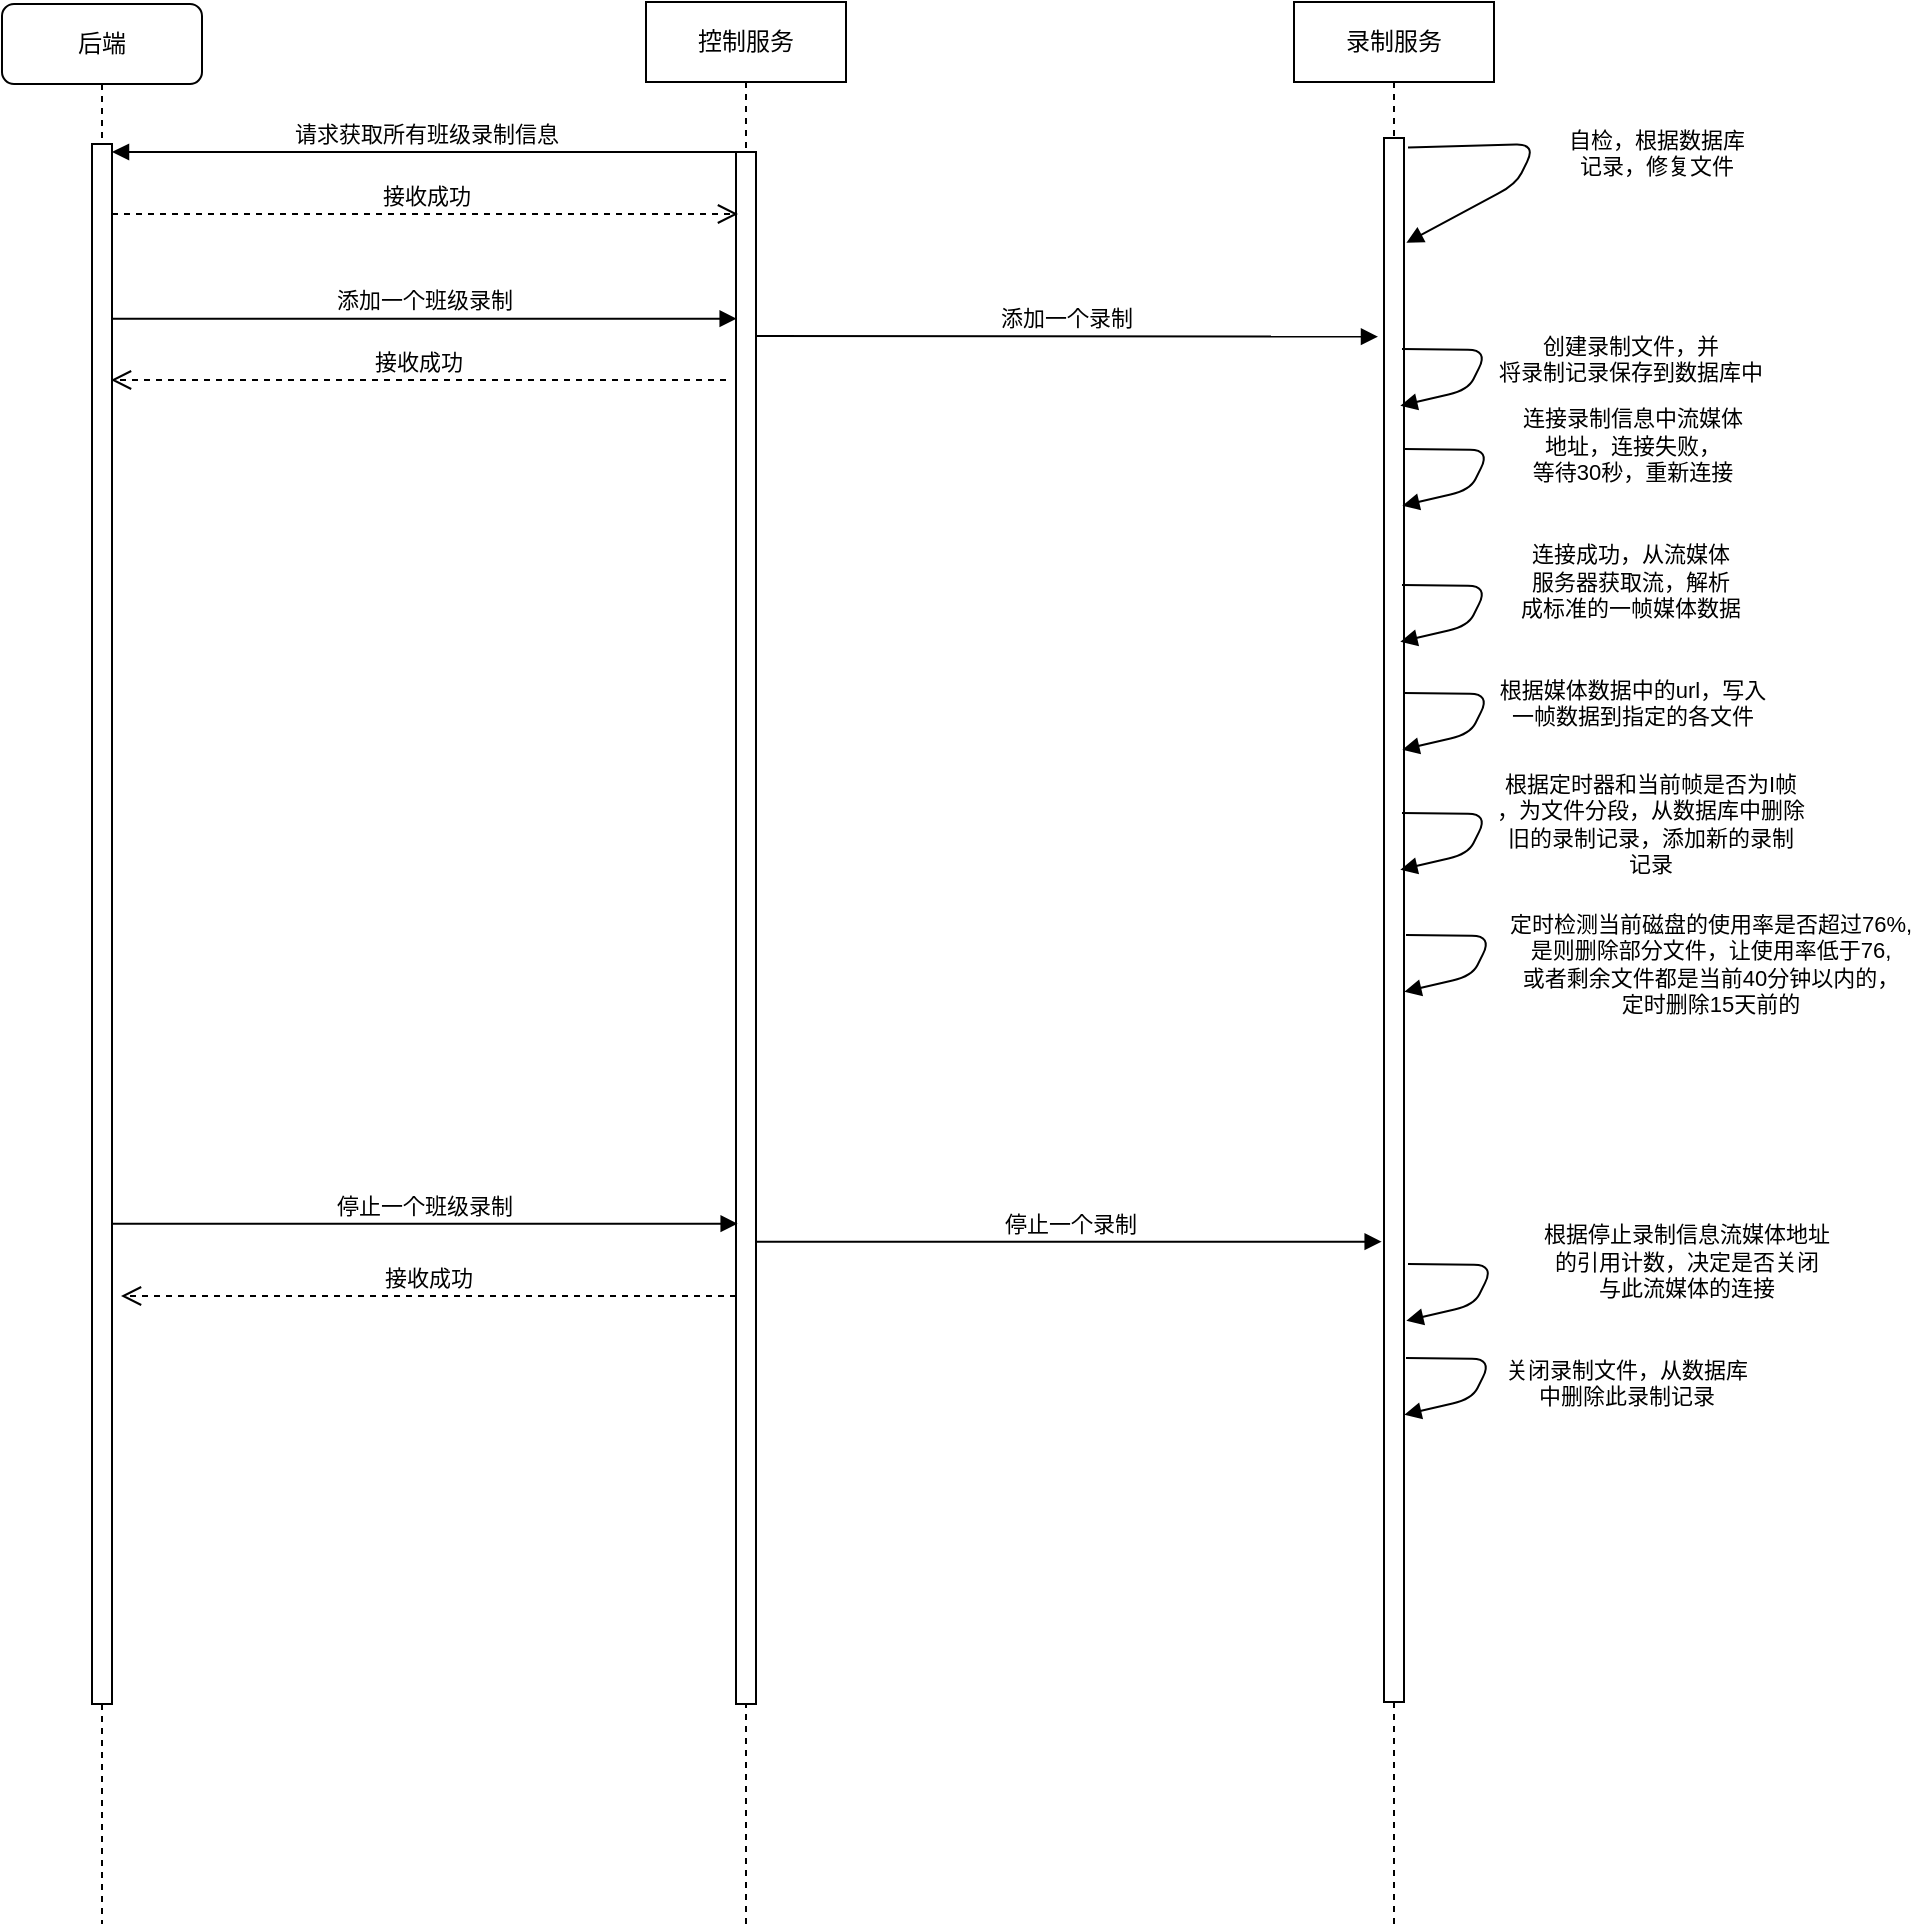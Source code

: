 <mxfile version="10.6.9" type="github"><diagram name="Page-1" id="13e1069c-82ec-6db2-03f1-153e76fe0fe0"><mxGraphModel dx="1634" dy="1621" grid="1" gridSize="10" guides="1" tooltips="1" connect="1" arrows="1" fold="1" page="1" pageScale="1" pageWidth="1100" pageHeight="850" background="#ffffff" math="0" shadow="0"><root><mxCell id="0"/><mxCell id="1" parent="0"/><mxCell id="h8kPWCYJIbzorXWL2RTq-9" value="控制服务" style="shape=umlLifeline;perimeter=lifelinePerimeter;whiteSpace=wrap;html=1;container=1;collapsible=0;recursiveResize=0;outlineConnect=0;" vertex="1" parent="1"><mxGeometry x="350" y="-1" width="100" height="961" as="geometry"/></mxCell><mxCell id="fdlwWo933wUxKs2T_xpk-1" value="后端" style="shape=umlLifeline;perimeter=lifelinePerimeter;whiteSpace=wrap;html=1;container=1;collapsible=0;recursiveResize=0;outlineConnect=0;rounded=1;shadow=0;comic=0;labelBackgroundColor=none;strokeColor=#000000;strokeWidth=1;fillColor=#FFFFFF;fontFamily=Verdana;fontSize=12;fontColor=#000000;align=center;size=40;" parent="1" vertex="1"><mxGeometry x="28" width="100" height="960" as="geometry"/></mxCell><mxCell id="fdlwWo933wUxKs2T_xpk-2" value="" style="html=1;points=[];perimeter=orthogonalPerimeter;rounded=0;shadow=0;comic=0;labelBackgroundColor=none;strokeColor=#000000;strokeWidth=1;fillColor=#FFFFFF;fontFamily=Verdana;fontSize=12;fontColor=#000000;align=center;" parent="fdlwWo933wUxKs2T_xpk-1" vertex="1"><mxGeometry x="45" y="70" width="10" height="780" as="geometry"/></mxCell><mxCell id="h8kPWCYJIbzorXWL2RTq-8" value="" style="html=1;points=[];perimeter=orthogonalPerimeter;rounded=0;shadow=0;comic=0;labelBackgroundColor=none;strokeColor=#000000;strokeWidth=1;fillColor=#FFFFFF;fontFamily=Verdana;fontSize=12;fontColor=#000000;align=center;" vertex="1" parent="1"><mxGeometry x="395" y="74" width="10" height="776" as="geometry"/></mxCell><mxCell id="h8kPWCYJIbzorXWL2RTq-11" value="录制服务" style="shape=umlLifeline;perimeter=lifelinePerimeter;whiteSpace=wrap;html=1;container=1;collapsible=0;recursiveResize=0;outlineConnect=0;" vertex="1" parent="1"><mxGeometry x="674" y="-1" width="100" height="961" as="geometry"/></mxCell><mxCell id="h8kPWCYJIbzorXWL2RTq-12" value="" style="html=1;points=[];perimeter=orthogonalPerimeter;rounded=0;shadow=0;comic=0;labelBackgroundColor=none;strokeColor=#000000;strokeWidth=1;fillColor=#FFFFFF;fontFamily=Verdana;fontSize=12;fontColor=#000000;align=center;" vertex="1" parent="h8kPWCYJIbzorXWL2RTq-11"><mxGeometry x="45" y="68" width="10" height="782" as="geometry"/></mxCell><mxCell id="h8kPWCYJIbzorXWL2RTq-16" value="&lt;div&gt;自检，根据数据库&lt;/div&gt;&lt;div&gt;记录，修复文件&lt;/div&gt;" style="html=1;verticalAlign=bottom;endArrow=block;entryX=1.117;entryY=0.067;entryDx=0;entryDy=0;entryPerimeter=0;exitX=1.2;exitY=0.006;exitDx=0;exitDy=0;exitPerimeter=0;" edge="1" parent="h8kPWCYJIbzorXWL2RTq-11" source="h8kPWCYJIbzorXWL2RTq-12" target="h8kPWCYJIbzorXWL2RTq-12"><mxGeometry x="-0.141" y="-63" width="80" relative="1" as="geometry"><mxPoint x="81" y="101" as="sourcePoint"/><mxPoint x="76" y="71" as="targetPoint"/><Array as="points"><mxPoint x="121" y="71"/><mxPoint x="111" y="91"/></Array><mxPoint x="116" y="48" as="offset"/></mxGeometry></mxCell><mxCell id="h8kPWCYJIbzorXWL2RTq-17" value="添加一个班级录制" style="html=1;verticalAlign=bottom;endArrow=block;entryX=0.033;entryY=0.078;entryDx=0;entryDy=0;entryPerimeter=0;" edge="1" parent="1"><mxGeometry width="80" relative="1" as="geometry"><mxPoint x="82.5" y="157.333" as="sourcePoint"/><mxPoint x="395.333" y="157.333" as="targetPoint"/></mxGeometry></mxCell><mxCell id="h8kPWCYJIbzorXWL2RTq-18" value="请求获取所有班级录制信息" style="html=1;verticalAlign=bottom;endArrow=block;exitX=0.117;exitY=0;exitDx=0;exitDy=0;exitPerimeter=0;" edge="1" parent="1" source="h8kPWCYJIbzorXWL2RTq-8" target="fdlwWo933wUxKs2T_xpk-2"><mxGeometry width="80" relative="1" as="geometry"><mxPoint x="240" y="70" as="sourcePoint"/><mxPoint x="320" y="70" as="targetPoint"/></mxGeometry></mxCell><mxCell id="h8kPWCYJIbzorXWL2RTq-19" value="接收成功" style="html=1;verticalAlign=bottom;endArrow=open;dashed=1;endSize=8;entryX=0.117;entryY=0.059;entryDx=0;entryDy=0;entryPerimeter=0;" edge="1" parent="1"><mxGeometry x="0.004" relative="1" as="geometry"><mxPoint x="83" y="105" as="sourcePoint"/><mxPoint x="396" y="105" as="targetPoint"/><mxPoint as="offset"/></mxGeometry></mxCell><mxCell id="h8kPWCYJIbzorXWL2RTq-20" value="添加一个录制" style="html=1;verticalAlign=bottom;endArrow=block;entryX=-0.3;entryY=0.127;entryDx=0;entryDy=0;entryPerimeter=0;" edge="1" parent="1" target="h8kPWCYJIbzorXWL2RTq-12"><mxGeometry width="80" relative="1" as="geometry"><mxPoint x="405" y="166" as="sourcePoint"/><mxPoint x="701.167" y="165.833" as="targetPoint"/></mxGeometry></mxCell><mxCell id="h8kPWCYJIbzorXWL2RTq-21" value="&lt;div&gt;创建录制文件，并&lt;/div&gt;&lt;div&gt;将录制记录保存到数据库中&lt;/div&gt;" style="html=1;verticalAlign=bottom;endArrow=block;entryX=1.117;entryY=0.067;entryDx=0;entryDy=0;entryPerimeter=0;exitX=1.2;exitY=0.006;exitDx=0;exitDy=0;exitPerimeter=0;" edge="1" parent="1"><mxGeometry x="-0.141" y="-74" width="80" relative="1" as="geometry"><mxPoint x="728" y="172.5" as="sourcePoint"/><mxPoint x="727.167" y="200.833" as="targetPoint"/><Array as="points"><mxPoint x="771" y="173"/><mxPoint x="761" y="193"/></Array><mxPoint x="137" y="53" as="offset"/></mxGeometry></mxCell><mxCell id="h8kPWCYJIbzorXWL2RTq-22" value="&lt;div&gt;连接录制信息中流媒体&lt;/div&gt;&lt;div&gt;地址，连接失败，&lt;/div&gt;&lt;div&gt;等待30秒，重新连接&lt;/div&gt;" style="html=1;verticalAlign=bottom;endArrow=block;entryX=1.117;entryY=0.067;entryDx=0;entryDy=0;entryPerimeter=0;exitX=1.2;exitY=0.006;exitDx=0;exitDy=0;exitPerimeter=0;" edge="1" parent="1"><mxGeometry x="-0.141" y="-74" width="80" relative="1" as="geometry"><mxPoint x="729" y="222.5" as="sourcePoint"/><mxPoint x="728.167" y="250.833" as="targetPoint"/><Array as="points"><mxPoint x="772" y="223"/><mxPoint x="762" y="243"/></Array><mxPoint x="137" y="53" as="offset"/></mxGeometry></mxCell><mxCell id="h8kPWCYJIbzorXWL2RTq-23" value="&lt;div&gt;连接成功，从流媒体&lt;/div&gt;&lt;div&gt;服务器获取流，解析&lt;/div&gt;&lt;div&gt;成标准的一帧媒体数据&lt;/div&gt;" style="html=1;verticalAlign=bottom;endArrow=block;entryX=1.117;entryY=0.067;entryDx=0;entryDy=0;entryPerimeter=0;exitX=1.2;exitY=0.006;exitDx=0;exitDy=0;exitPerimeter=0;" edge="1" parent="1"><mxGeometry x="-0.141" y="-74" width="80" relative="1" as="geometry"><mxPoint x="728" y="290.5" as="sourcePoint"/><mxPoint x="727.167" y="318.833" as="targetPoint"/><Array as="points"><mxPoint x="771" y="291"/><mxPoint x="761" y="311"/></Array><mxPoint x="137" y="53" as="offset"/></mxGeometry></mxCell><mxCell id="h8kPWCYJIbzorXWL2RTq-24" value="接收成功" style="html=1;verticalAlign=bottom;endArrow=open;dashed=1;endSize=8;" edge="1" parent="1"><mxGeometry x="0.004" relative="1" as="geometry"><mxPoint x="390" y="188" as="sourcePoint"/><mxPoint x="82.5" y="188" as="targetPoint"/><mxPoint as="offset"/></mxGeometry></mxCell><mxCell id="h8kPWCYJIbzorXWL2RTq-26" value="&lt;div&gt;根据媒体数据中的url，写入&lt;/div&gt;&lt;div&gt;一帧数据到指定的各文件&lt;br&gt;&lt;/div&gt;" style="html=1;verticalAlign=bottom;endArrow=block;entryX=1.117;entryY=0.067;entryDx=0;entryDy=0;entryPerimeter=0;exitX=1.2;exitY=0.006;exitDx=0;exitDy=0;exitPerimeter=0;" edge="1" parent="1"><mxGeometry x="-0.141" y="-74" width="80" relative="1" as="geometry"><mxPoint x="729" y="344.5" as="sourcePoint"/><mxPoint x="728.167" y="372.833" as="targetPoint"/><Array as="points"><mxPoint x="772" y="345"/><mxPoint x="762" y="365"/></Array><mxPoint x="137" y="53" as="offset"/></mxGeometry></mxCell><mxCell id="h8kPWCYJIbzorXWL2RTq-27" value="&lt;div&gt;根据定时器和当前帧是否为I帧&lt;/div&gt;&lt;div&gt;，为文件分段，从数据库中删除&lt;/div&gt;&lt;div&gt;旧的录制记录，添加新的录制&lt;/div&gt;&lt;div&gt;记录&lt;br&gt;&lt;/div&gt;" style="html=1;verticalAlign=bottom;endArrow=block;entryX=1.117;entryY=0.067;entryDx=0;entryDy=0;entryPerimeter=0;exitX=1.2;exitY=0.006;exitDx=0;exitDy=0;exitPerimeter=0;" edge="1" parent="1"><mxGeometry x="-0.141" y="-88" width="80" relative="1" as="geometry"><mxPoint x="728" y="404.5" as="sourcePoint"/><mxPoint x="727.167" y="432.833" as="targetPoint"/><Array as="points"><mxPoint x="771" y="405"/><mxPoint x="761" y="425"/></Array><mxPoint x="160" y="73" as="offset"/></mxGeometry></mxCell><mxCell id="h8kPWCYJIbzorXWL2RTq-28" value="&lt;div&gt;定时检测当前磁盘的使用率是否超过76%,&lt;/div&gt;&lt;div&gt;是则删除部分文件，让使用率低于76,&lt;/div&gt;&lt;div&gt;或者剩余文件都是当前40分钟以内的，&lt;/div&gt;&lt;div&gt;定时删除15天前的&lt;br&gt;&lt;/div&gt;" style="html=1;verticalAlign=bottom;endArrow=block;entryX=1.117;entryY=0.067;entryDx=0;entryDy=0;entryPerimeter=0;exitX=1.2;exitY=0.006;exitDx=0;exitDy=0;exitPerimeter=0;" edge="1" parent="1"><mxGeometry x="-0.141" y="-117" width="80" relative="1" as="geometry"><mxPoint x="730" y="465.5" as="sourcePoint"/><mxPoint x="729.167" y="493.833" as="targetPoint"/><Array as="points"><mxPoint x="773" y="466"/><mxPoint x="763" y="486"/></Array><mxPoint x="214" y="95" as="offset"/></mxGeometry></mxCell><mxCell id="h8kPWCYJIbzorXWL2RTq-52" value="停止一个班级录制" style="html=1;verticalAlign=bottom;endArrow=block;entryX=0.033;entryY=0.078;entryDx=0;entryDy=0;entryPerimeter=0;" edge="1" parent="1"><mxGeometry width="80" relative="1" as="geometry"><mxPoint x="83" y="609.833" as="sourcePoint"/><mxPoint x="395.833" y="609.833" as="targetPoint"/></mxGeometry></mxCell><mxCell id="h8kPWCYJIbzorXWL2RTq-53" value="接收成功" style="html=1;verticalAlign=bottom;endArrow=open;dashed=1;endSize=8;" edge="1" parent="1"><mxGeometry x="0.004" relative="1" as="geometry"><mxPoint x="395" y="646" as="sourcePoint"/><mxPoint x="87.5" y="646" as="targetPoint"/><mxPoint as="offset"/></mxGeometry></mxCell><mxCell id="h8kPWCYJIbzorXWL2RTq-55" value="停止一个录制" style="html=1;verticalAlign=bottom;endArrow=block;entryX=0.033;entryY=0.078;entryDx=0;entryDy=0;entryPerimeter=0;" edge="1" parent="1"><mxGeometry width="80" relative="1" as="geometry"><mxPoint x="405" y="618.833" as="sourcePoint"/><mxPoint x="717.833" y="618.833" as="targetPoint"/></mxGeometry></mxCell><mxCell id="h8kPWCYJIbzorXWL2RTq-58" value="&lt;div&gt;根据停止录制信息流媒体地址&lt;/div&gt;&lt;div&gt;的引用计数，决定是否关闭&lt;/div&gt;&lt;div&gt;与此流媒体的连接&lt;br&gt;&lt;/div&gt;" style="html=1;verticalAlign=bottom;endArrow=block;entryX=1.117;entryY=0.067;entryDx=0;entryDy=0;entryPerimeter=0;exitX=1.2;exitY=0.006;exitDx=0;exitDy=0;exitPerimeter=0;" edge="1" parent="1"><mxGeometry x="-0.141" y="-98" width="80" relative="1" as="geometry"><mxPoint x="731" y="630" as="sourcePoint"/><mxPoint x="730.167" y="658.333" as="targetPoint"/><Array as="points"><mxPoint x="774" y="630.5"/><mxPoint x="764" y="650.5"/></Array><mxPoint x="184" y="64" as="offset"/></mxGeometry></mxCell><mxCell id="h8kPWCYJIbzorXWL2RTq-59" value="&lt;div&gt;关闭录制文件，从数据库&lt;/div&gt;&lt;div&gt;中删除此录制记录&lt;/div&gt;" style="html=1;verticalAlign=bottom;endArrow=block;entryX=1.117;entryY=0.067;entryDx=0;entryDy=0;entryPerimeter=0;exitX=1.2;exitY=0.006;exitDx=0;exitDy=0;exitPerimeter=0;" edge="1" parent="1"><mxGeometry x="-0.141" y="-73" width="80" relative="1" as="geometry"><mxPoint x="730" y="677" as="sourcePoint"/><mxPoint x="729.167" y="705.333" as="targetPoint"/><Array as="points"><mxPoint x="773" y="677.5"/><mxPoint x="763" y="697.5"/></Array><mxPoint x="132" y="60" as="offset"/></mxGeometry></mxCell></root></mxGraphModel></diagram></mxfile>